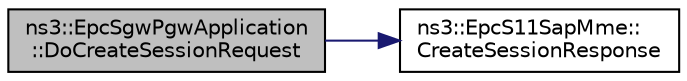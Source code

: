 digraph "ns3::EpcSgwPgwApplication::DoCreateSessionRequest"
{
  edge [fontname="Helvetica",fontsize="10",labelfontname="Helvetica",labelfontsize="10"];
  node [fontname="Helvetica",fontsize="10",shape=record];
  rankdir="LR";
  Node1 [label="ns3::EpcSgwPgwApplication\l::DoCreateSessionRequest",height=0.2,width=0.4,color="black", fillcolor="grey75", style="filled", fontcolor="black"];
  Node1 -> Node2 [color="midnightblue",fontsize="10",style="solid"];
  Node2 [label="ns3::EpcS11SapMme::\lCreateSessionResponse",height=0.2,width=0.4,color="black", fillcolor="white", style="filled",URL="$d9/d61/classns3_1_1EpcS11SapMme.html#a844a9c2d1b8a5e3c5d61cb6b44d50c75"];
}
